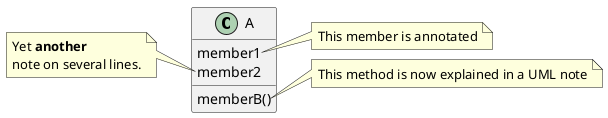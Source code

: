 {
  "sha1": "mqulir52ni9w1d46m1b0sm3legdm134",
  "insertion": {
    "when": "2024-06-03T18:59:35.517Z",
    "user": "plantuml@gmail.com"
  }
}
@startuml
class A {
  member1
  memberB()
  member2
}
note right of A::member1
  This member is annotated
end note
note right of A::memberB
  This method is now explained in a UML note
end note
note left of A::member2
  Yet **another**
  note on several lines.
end note

@enduml
